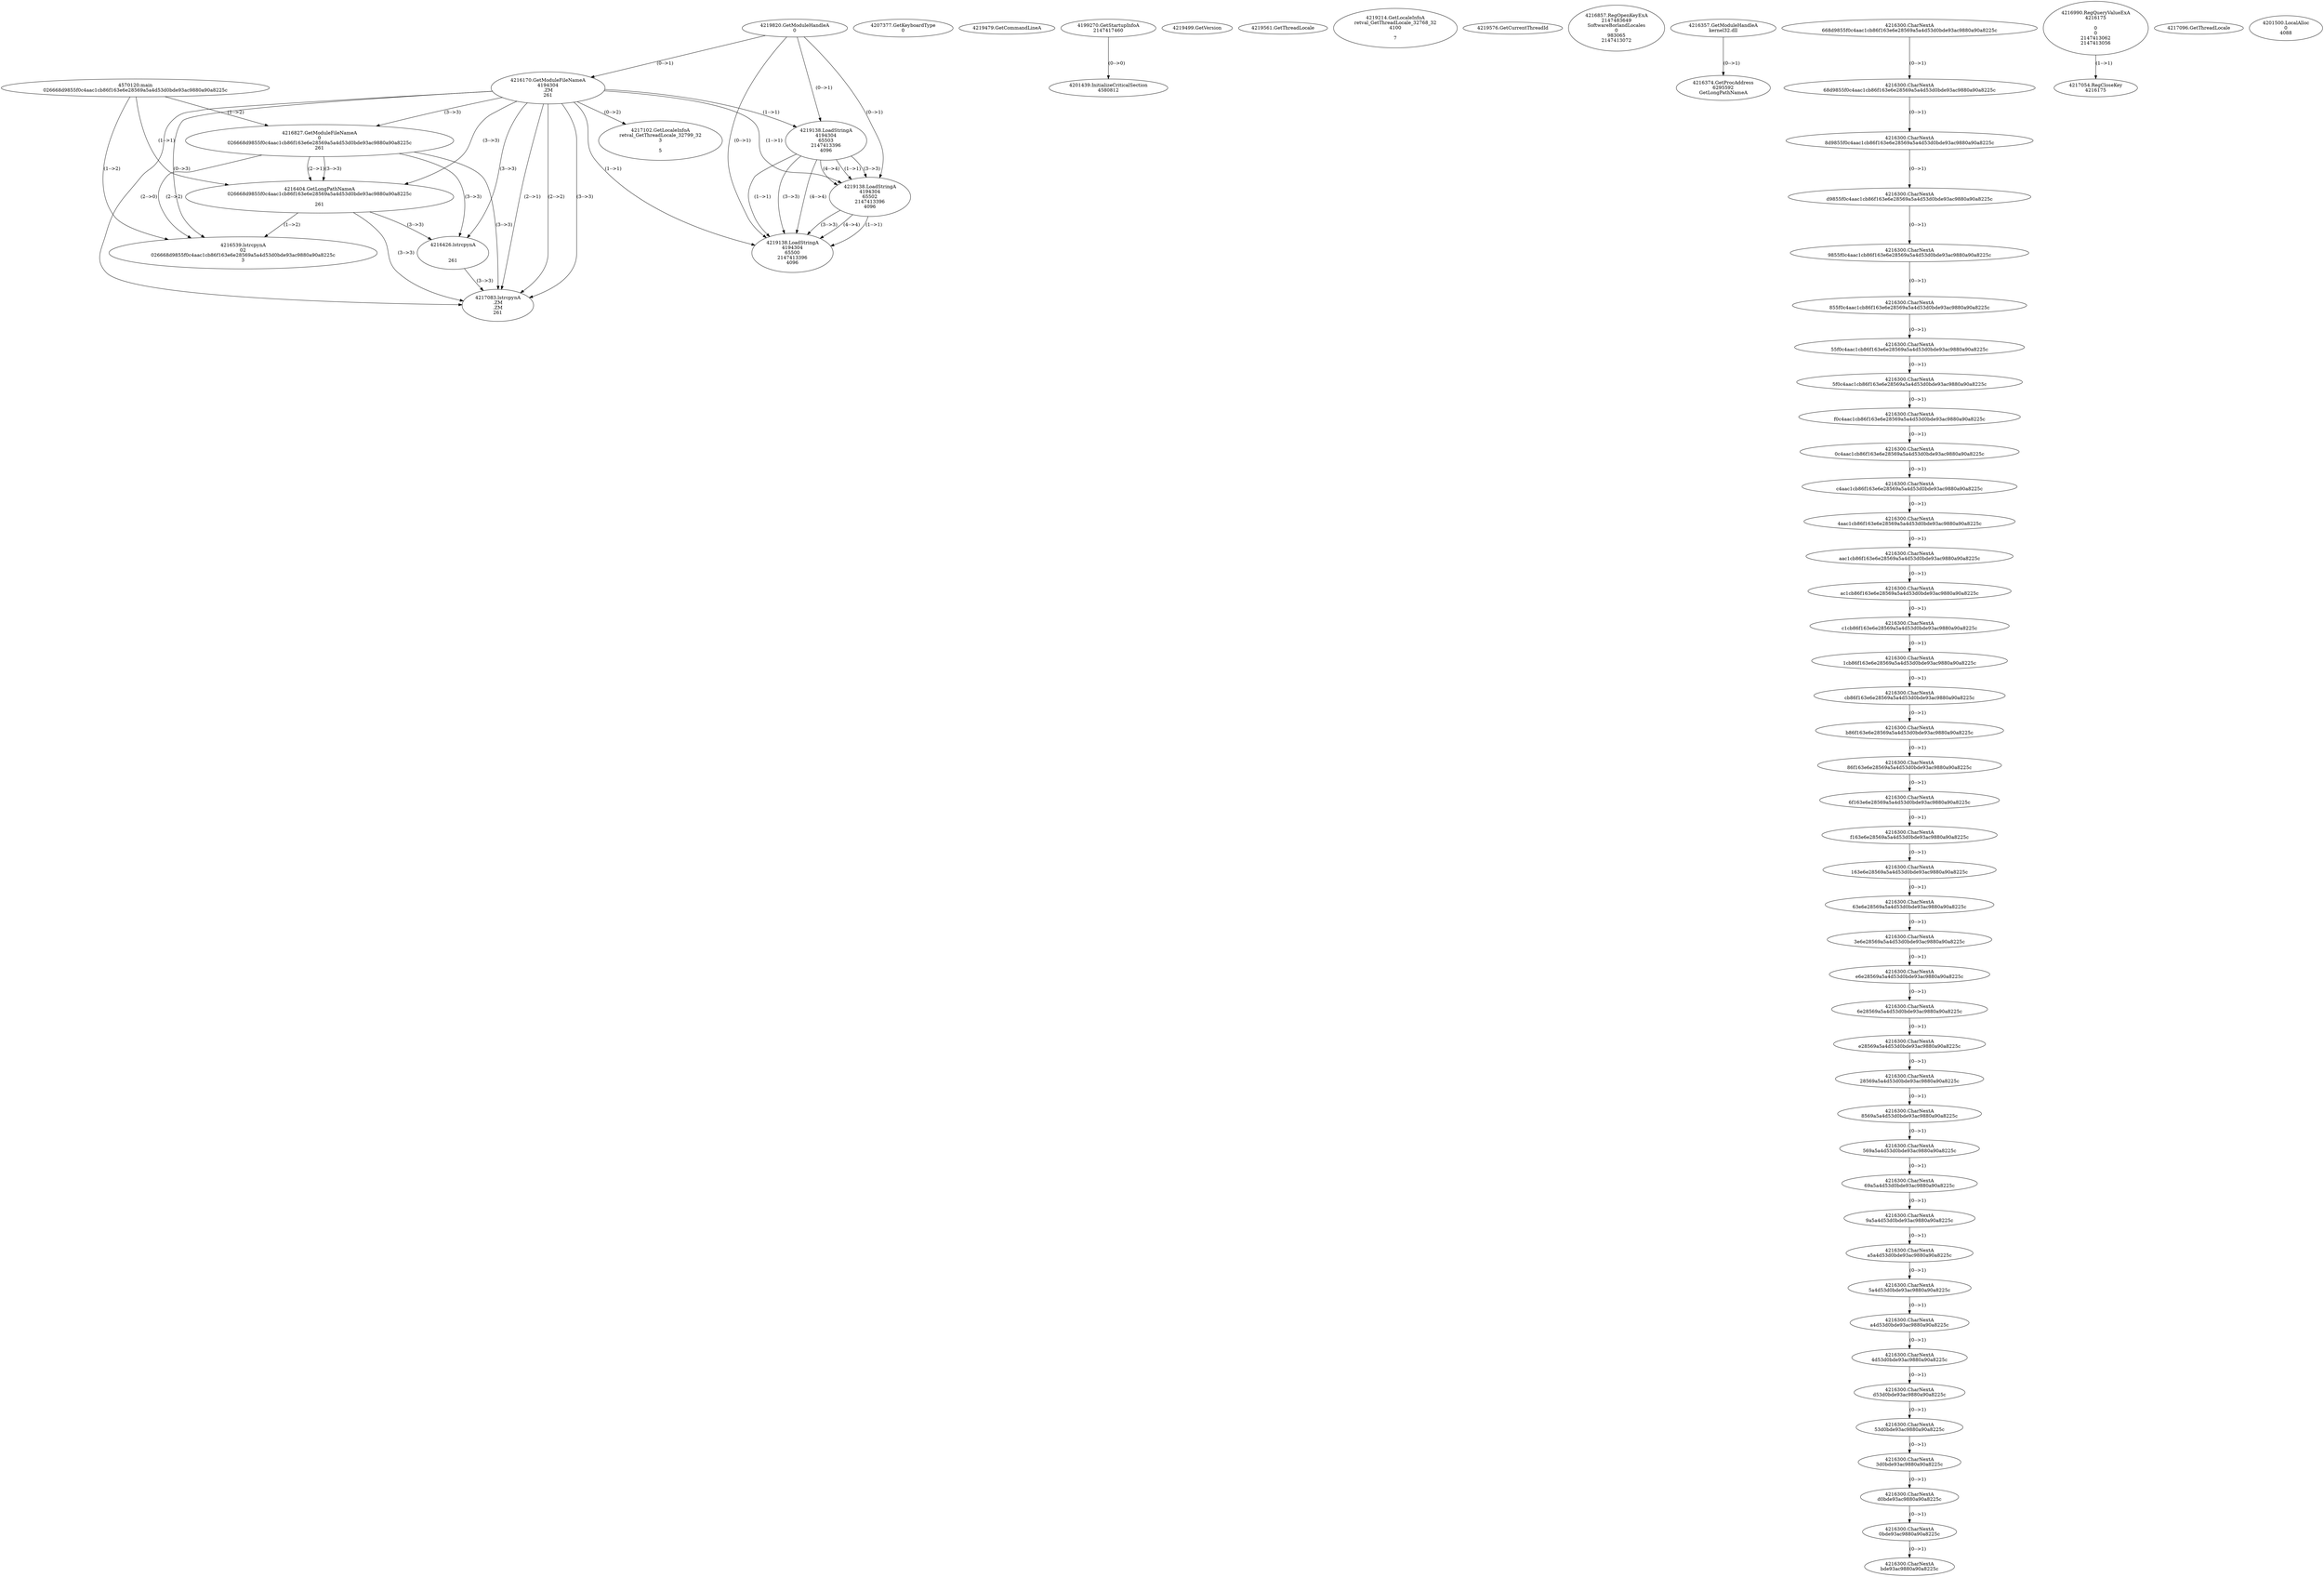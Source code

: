 // Global SCDG with merge call
digraph {
	0 [label="4570120.main
026668d9855f0c4aac1cb86f163e6e28569a5a4d53d0bde93ac9880a90a8225c"]
	1 [label="4219820.GetModuleHandleA
0"]
	2 [label="4207377.GetKeyboardType
0"]
	3 [label="4219479.GetCommandLineA
"]
	4 [label="4199270.GetStartupInfoA
2147417460"]
	5 [label="4219499.GetVersion
"]
	6 [label="4219561.GetThreadLocale
"]
	7 [label="4219214.GetLocaleInfoA
retval_GetThreadLocale_32768_32
4100

7"]
	8 [label="4219576.GetCurrentThreadId
"]
	9 [label="4216170.GetModuleFileNameA
4194304
.ZM
261"]
	1 -> 9 [label="(0-->1)"]
	10 [label="4216827.GetModuleFileNameA
0
026668d9855f0c4aac1cb86f163e6e28569a5a4d53d0bde93ac9880a90a8225c
261"]
	0 -> 10 [label="(1-->2)"]
	9 -> 10 [label="(3-->3)"]
	11 [label="4216857.RegOpenKeyExA
2147483649
Software\Borland\Locales
0
983065
2147413072"]
	12 [label="4216357.GetModuleHandleA
kernel32.dll"]
	13 [label="4216374.GetProcAddress
6295592
GetLongPathNameA"]
	12 -> 13 [label="(0-->1)"]
	14 [label="4216404.GetLongPathNameA
026668d9855f0c4aac1cb86f163e6e28569a5a4d53d0bde93ac9880a90a8225c

261"]
	0 -> 14 [label="(1-->1)"]
	10 -> 14 [label="(2-->1)"]
	9 -> 14 [label="(3-->3)"]
	10 -> 14 [label="(3-->3)"]
	15 [label="4216539.lstrcpynA
02
026668d9855f0c4aac1cb86f163e6e28569a5a4d53d0bde93ac9880a90a8225c
3"]
	0 -> 15 [label="(1-->2)"]
	10 -> 15 [label="(2-->2)"]
	14 -> 15 [label="(1-->2)"]
	9 -> 15 [label="(0-->3)"]
	16 [label="4216300.CharNextA
668d9855f0c4aac1cb86f163e6e28569a5a4d53d0bde93ac9880a90a8225c"]
	17 [label="4216300.CharNextA
68d9855f0c4aac1cb86f163e6e28569a5a4d53d0bde93ac9880a90a8225c"]
	16 -> 17 [label="(0-->1)"]
	18 [label="4216300.CharNextA
8d9855f0c4aac1cb86f163e6e28569a5a4d53d0bde93ac9880a90a8225c"]
	17 -> 18 [label="(0-->1)"]
	19 [label="4216300.CharNextA
d9855f0c4aac1cb86f163e6e28569a5a4d53d0bde93ac9880a90a8225c"]
	18 -> 19 [label="(0-->1)"]
	20 [label="4216300.CharNextA
9855f0c4aac1cb86f163e6e28569a5a4d53d0bde93ac9880a90a8225c"]
	19 -> 20 [label="(0-->1)"]
	21 [label="4216300.CharNextA
855f0c4aac1cb86f163e6e28569a5a4d53d0bde93ac9880a90a8225c"]
	20 -> 21 [label="(0-->1)"]
	22 [label="4216300.CharNextA
55f0c4aac1cb86f163e6e28569a5a4d53d0bde93ac9880a90a8225c"]
	21 -> 22 [label="(0-->1)"]
	23 [label="4216300.CharNextA
5f0c4aac1cb86f163e6e28569a5a4d53d0bde93ac9880a90a8225c"]
	22 -> 23 [label="(0-->1)"]
	24 [label="4216300.CharNextA
f0c4aac1cb86f163e6e28569a5a4d53d0bde93ac9880a90a8225c"]
	23 -> 24 [label="(0-->1)"]
	25 [label="4216300.CharNextA
0c4aac1cb86f163e6e28569a5a4d53d0bde93ac9880a90a8225c"]
	24 -> 25 [label="(0-->1)"]
	26 [label="4216300.CharNextA
c4aac1cb86f163e6e28569a5a4d53d0bde93ac9880a90a8225c"]
	25 -> 26 [label="(0-->1)"]
	27 [label="4216300.CharNextA
4aac1cb86f163e6e28569a5a4d53d0bde93ac9880a90a8225c"]
	26 -> 27 [label="(0-->1)"]
	28 [label="4216300.CharNextA
aac1cb86f163e6e28569a5a4d53d0bde93ac9880a90a8225c"]
	27 -> 28 [label="(0-->1)"]
	29 [label="4216300.CharNextA
ac1cb86f163e6e28569a5a4d53d0bde93ac9880a90a8225c"]
	28 -> 29 [label="(0-->1)"]
	30 [label="4216300.CharNextA
c1cb86f163e6e28569a5a4d53d0bde93ac9880a90a8225c"]
	29 -> 30 [label="(0-->1)"]
	31 [label="4216300.CharNextA
1cb86f163e6e28569a5a4d53d0bde93ac9880a90a8225c"]
	30 -> 31 [label="(0-->1)"]
	32 [label="4216300.CharNextA
cb86f163e6e28569a5a4d53d0bde93ac9880a90a8225c"]
	31 -> 32 [label="(0-->1)"]
	33 [label="4216300.CharNextA
b86f163e6e28569a5a4d53d0bde93ac9880a90a8225c"]
	32 -> 33 [label="(0-->1)"]
	34 [label="4216300.CharNextA
86f163e6e28569a5a4d53d0bde93ac9880a90a8225c"]
	33 -> 34 [label="(0-->1)"]
	35 [label="4216300.CharNextA
6f163e6e28569a5a4d53d0bde93ac9880a90a8225c"]
	34 -> 35 [label="(0-->1)"]
	36 [label="4216300.CharNextA
f163e6e28569a5a4d53d0bde93ac9880a90a8225c"]
	35 -> 36 [label="(0-->1)"]
	37 [label="4216300.CharNextA
163e6e28569a5a4d53d0bde93ac9880a90a8225c"]
	36 -> 37 [label="(0-->1)"]
	38 [label="4216300.CharNextA
63e6e28569a5a4d53d0bde93ac9880a90a8225c"]
	37 -> 38 [label="(0-->1)"]
	39 [label="4216300.CharNextA
3e6e28569a5a4d53d0bde93ac9880a90a8225c"]
	38 -> 39 [label="(0-->1)"]
	40 [label="4216300.CharNextA
e6e28569a5a4d53d0bde93ac9880a90a8225c"]
	39 -> 40 [label="(0-->1)"]
	41 [label="4216300.CharNextA
6e28569a5a4d53d0bde93ac9880a90a8225c"]
	40 -> 41 [label="(0-->1)"]
	42 [label="4216300.CharNextA
e28569a5a4d53d0bde93ac9880a90a8225c"]
	41 -> 42 [label="(0-->1)"]
	43 [label="4216300.CharNextA
28569a5a4d53d0bde93ac9880a90a8225c"]
	42 -> 43 [label="(0-->1)"]
	44 [label="4216300.CharNextA
8569a5a4d53d0bde93ac9880a90a8225c"]
	43 -> 44 [label="(0-->1)"]
	45 [label="4216300.CharNextA
569a5a4d53d0bde93ac9880a90a8225c"]
	44 -> 45 [label="(0-->1)"]
	46 [label="4216300.CharNextA
69a5a4d53d0bde93ac9880a90a8225c"]
	45 -> 46 [label="(0-->1)"]
	47 [label="4216300.CharNextA
9a5a4d53d0bde93ac9880a90a8225c"]
	46 -> 47 [label="(0-->1)"]
	48 [label="4216300.CharNextA
a5a4d53d0bde93ac9880a90a8225c"]
	47 -> 48 [label="(0-->1)"]
	49 [label="4216300.CharNextA
5a4d53d0bde93ac9880a90a8225c"]
	48 -> 49 [label="(0-->1)"]
	50 [label="4216300.CharNextA
a4d53d0bde93ac9880a90a8225c"]
	49 -> 50 [label="(0-->1)"]
	51 [label="4216300.CharNextA
4d53d0bde93ac9880a90a8225c"]
	50 -> 51 [label="(0-->1)"]
	52 [label="4216300.CharNextA
d53d0bde93ac9880a90a8225c"]
	51 -> 52 [label="(0-->1)"]
	53 [label="4216300.CharNextA
53d0bde93ac9880a90a8225c"]
	52 -> 53 [label="(0-->1)"]
	54 [label="4216300.CharNextA
3d0bde93ac9880a90a8225c"]
	53 -> 54 [label="(0-->1)"]
	55 [label="4216300.CharNextA
d0bde93ac9880a90a8225c"]
	54 -> 55 [label="(0-->1)"]
	56 [label="4216300.CharNextA
0bde93ac9880a90a8225c"]
	55 -> 56 [label="(0-->1)"]
	57 [label="4216300.CharNextA
bde93ac9880a90a8225c"]
	56 -> 57 [label="(0-->1)"]
	58 [label="4216426.lstrcpynA


261"]
	9 -> 58 [label="(3-->3)"]
	10 -> 58 [label="(3-->3)"]
	14 -> 58 [label="(3-->3)"]
	59 [label="4216990.RegQueryValueExA
4216175

0
0
2147413062
2147413056"]
	60 [label="4217054.RegCloseKey
4216175"]
	59 -> 60 [label="(1-->1)"]
	61 [label="4217083.lstrcpynA
.ZM
.ZM
261"]
	9 -> 61 [label="(2-->1)"]
	9 -> 61 [label="(2-->2)"]
	9 -> 61 [label="(3-->3)"]
	10 -> 61 [label="(3-->3)"]
	14 -> 61 [label="(3-->3)"]
	58 -> 61 [label="(3-->3)"]
	9 -> 61 [label="(2-->0)"]
	62 [label="4217096.GetThreadLocale
"]
	63 [label="4217102.GetLocaleInfoA
retval_GetThreadLocale_32799_32
3

5"]
	9 -> 63 [label="(0-->2)"]
	64 [label="4219138.LoadStringA
4194304
65503
2147413396
4096"]
	1 -> 64 [label="(0-->1)"]
	9 -> 64 [label="(1-->1)"]
	65 [label="4219138.LoadStringA
4194304
65502
2147413396
4096"]
	1 -> 65 [label="(0-->1)"]
	9 -> 65 [label="(1-->1)"]
	64 -> 65 [label="(1-->1)"]
	64 -> 65 [label="(3-->3)"]
	64 -> 65 [label="(4-->4)"]
	66 [label="4219138.LoadStringA
4194304
65500
2147413396
4096"]
	1 -> 66 [label="(0-->1)"]
	9 -> 66 [label="(1-->1)"]
	64 -> 66 [label="(1-->1)"]
	65 -> 66 [label="(1-->1)"]
	64 -> 66 [label="(3-->3)"]
	65 -> 66 [label="(3-->3)"]
	64 -> 66 [label="(4-->4)"]
	65 -> 66 [label="(4-->4)"]
	67 [label="4201439.InitializeCriticalSection
4580812"]
	4 -> 67 [label="(0-->0)"]
	68 [label="4201500.LocalAlloc
0
4088"]
}
